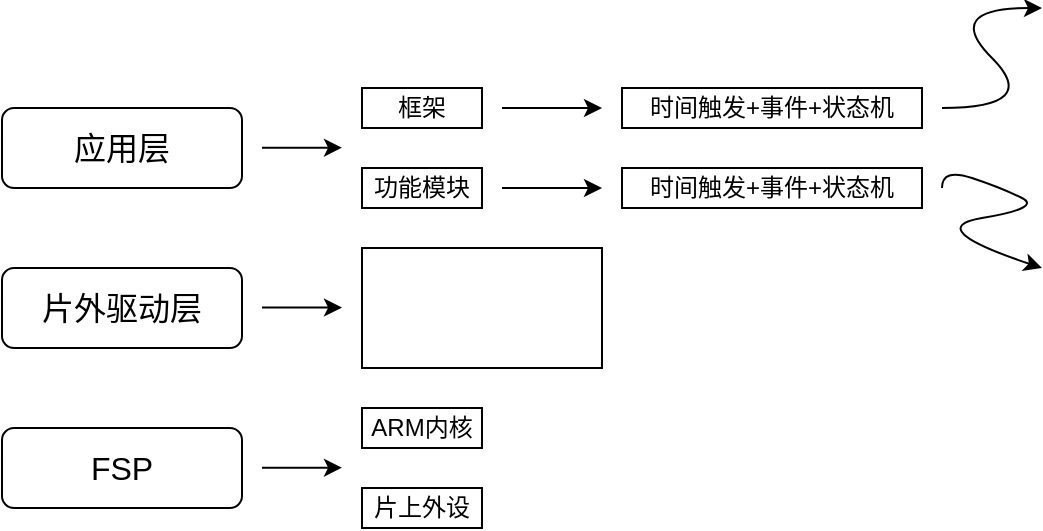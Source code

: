 <mxfile version="13.6.2" type="device"><diagram id="nKylEkLyYqYI-yTmbBPr" name="Page-1"><mxGraphModel dx="749" dy="550" grid="1" gridSize="10" guides="1" tooltips="1" connect="1" arrows="1" fold="1" page="1" pageScale="1" pageWidth="1654" pageHeight="2336" math="0" shadow="0"><root><mxCell id="0"/><mxCell id="1" parent="0"/><mxCell id="zGUrZRrfnSYF8MDIrD7G-1" value="&lt;font style=&quot;font-size: 16px&quot;&gt;FSP&lt;/font&gt;" style="rounded=1;whiteSpace=wrap;html=1;" parent="1" vertex="1"><mxGeometry x="320" y="400" width="120" height="40" as="geometry"/></mxCell><mxCell id="zGUrZRrfnSYF8MDIrD7G-2" value="&lt;font style=&quot;font-size: 16px&quot;&gt;片外驱动层&lt;/font&gt;" style="rounded=1;whiteSpace=wrap;html=1;" parent="1" vertex="1"><mxGeometry x="320" y="320" width="120" height="40" as="geometry"/></mxCell><mxCell id="zGUrZRrfnSYF8MDIrD7G-3" value="&lt;font style=&quot;font-size: 16px&quot;&gt;应用层&lt;/font&gt;" style="rounded=1;whiteSpace=wrap;html=1;" parent="1" vertex="1"><mxGeometry x="320" y="240" width="120" height="40" as="geometry"/></mxCell><mxCell id="zGUrZRrfnSYF8MDIrD7G-4" value="" style="endArrow=classic;html=1;" parent="1" edge="1"><mxGeometry width="50" height="50" relative="1" as="geometry"><mxPoint x="450" y="259.86" as="sourcePoint"/><mxPoint x="490" y="259.86" as="targetPoint"/></mxGeometry></mxCell><mxCell id="zGUrZRrfnSYF8MDIrD7G-5" value="框架" style="rounded=0;whiteSpace=wrap;html=1;" parent="1" vertex="1"><mxGeometry x="500" y="230" width="60" height="20" as="geometry"/></mxCell><mxCell id="zGUrZRrfnSYF8MDIrD7G-6" value="功能模块" style="rounded=0;whiteSpace=wrap;html=1;" parent="1" vertex="1"><mxGeometry x="500" y="270" width="60" height="20" as="geometry"/></mxCell><mxCell id="zGUrZRrfnSYF8MDIrD7G-7" value="" style="endArrow=classic;html=1;" parent="1" edge="1"><mxGeometry width="50" height="50" relative="1" as="geometry"><mxPoint x="450.0" y="419.86" as="sourcePoint"/><mxPoint x="490" y="419.86" as="targetPoint"/></mxGeometry></mxCell><mxCell id="zGUrZRrfnSYF8MDIrD7G-8" value="ARM内核" style="rounded=0;whiteSpace=wrap;html=1;" parent="1" vertex="1"><mxGeometry x="500" y="390" width="60" height="20" as="geometry"/></mxCell><mxCell id="zGUrZRrfnSYF8MDIrD7G-9" value="片上外设" style="rounded=0;whiteSpace=wrap;html=1;" parent="1" vertex="1"><mxGeometry x="500" y="430" width="60" height="20" as="geometry"/></mxCell><mxCell id="zGUrZRrfnSYF8MDIrD7G-10" value="" style="endArrow=classic;html=1;" parent="1" edge="1"><mxGeometry width="50" height="50" relative="1" as="geometry"><mxPoint x="450.0" y="339.8" as="sourcePoint"/><mxPoint x="490" y="339.8" as="targetPoint"/></mxGeometry></mxCell><mxCell id="zGUrZRrfnSYF8MDIrD7G-11" value="" style="rounded=0;whiteSpace=wrap;html=1;" parent="1" vertex="1"><mxGeometry x="500" y="310" width="120" height="60" as="geometry"/></mxCell><mxCell id="T2CA8JL1n6hDprFXEuxW-1" value="" style="endArrow=classic;html=1;" edge="1" parent="1"><mxGeometry width="50" height="50" relative="1" as="geometry"><mxPoint x="570" y="240" as="sourcePoint"/><mxPoint x="620" y="240" as="targetPoint"/></mxGeometry></mxCell><mxCell id="T2CA8JL1n6hDprFXEuxW-2" value="时间触发+事件+状态机" style="rounded=0;whiteSpace=wrap;html=1;" vertex="1" parent="1"><mxGeometry x="630" y="230" width="150" height="20" as="geometry"/></mxCell><mxCell id="T2CA8JL1n6hDprFXEuxW-3" value="" style="endArrow=classic;html=1;" edge="1" parent="1"><mxGeometry width="50" height="50" relative="1" as="geometry"><mxPoint x="570" y="280" as="sourcePoint"/><mxPoint x="620" y="280" as="targetPoint"/></mxGeometry></mxCell><mxCell id="T2CA8JL1n6hDprFXEuxW-4" value="时间触发+事件+状态机" style="rounded=0;whiteSpace=wrap;html=1;" vertex="1" parent="1"><mxGeometry x="630" y="270" width="150" height="20" as="geometry"/></mxCell><mxCell id="T2CA8JL1n6hDprFXEuxW-5" value="" style="curved=1;endArrow=classic;html=1;" edge="1" parent="1"><mxGeometry width="50" height="50" relative="1" as="geometry"><mxPoint x="790" y="280" as="sourcePoint"/><mxPoint x="840" y="320" as="targetPoint"/><Array as="points"><mxPoint x="790" y="270"/><mxPoint x="820" y="280"/><mxPoint x="840" y="290"/><mxPoint x="780" y="300"/></Array></mxGeometry></mxCell><mxCell id="T2CA8JL1n6hDprFXEuxW-6" value="" style="curved=1;endArrow=classic;html=1;" edge="1" parent="1"><mxGeometry width="50" height="50" relative="1" as="geometry"><mxPoint x="790" y="240" as="sourcePoint"/><mxPoint x="840" y="190" as="targetPoint"/><Array as="points"><mxPoint x="840" y="240"/><mxPoint x="790" y="190"/></Array></mxGeometry></mxCell></root></mxGraphModel></diagram></mxfile>